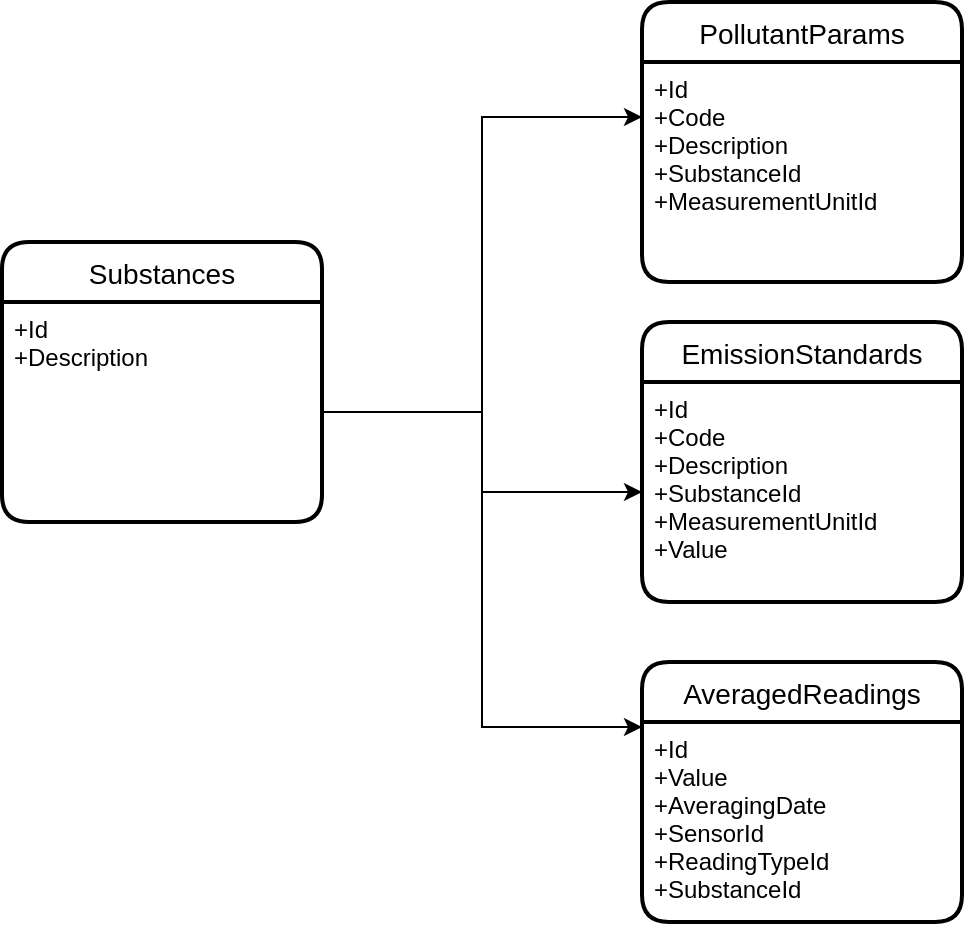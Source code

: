 <mxfile version="20.2.3" type="device"><diagram id="Wvm2a6LgbP6aaUmQ5r0d" name="Страница 1"><mxGraphModel dx="1102" dy="865" grid="1" gridSize="10" guides="1" tooltips="1" connect="1" arrows="1" fold="1" page="1" pageScale="1" pageWidth="827" pageHeight="1169" math="0" shadow="0"><root><mxCell id="0"/><mxCell id="1" parent="0"/><mxCell id="Kju0wrGIeo7Op5RaLNT2-1" value="Substances" style="swimlane;childLayout=stackLayout;horizontal=1;startSize=30;horizontalStack=0;rounded=1;fontSize=14;fontStyle=0;strokeWidth=2;resizeParent=0;resizeLast=1;shadow=0;dashed=0;align=center;" vertex="1" parent="1"><mxGeometry x="40" y="160" width="160" height="140" as="geometry"/></mxCell><mxCell id="Kju0wrGIeo7Op5RaLNT2-2" value="+Id&#10;+Description" style="align=left;strokeColor=none;fillColor=none;spacingLeft=4;fontSize=12;verticalAlign=top;resizable=0;rotatable=0;part=1;" vertex="1" parent="Kju0wrGIeo7Op5RaLNT2-1"><mxGeometry y="30" width="160" height="110" as="geometry"/></mxCell><mxCell id="Kju0wrGIeo7Op5RaLNT2-3" value="PollutantParams" style="swimlane;childLayout=stackLayout;horizontal=1;startSize=30;horizontalStack=0;rounded=1;fontSize=14;fontStyle=0;strokeWidth=2;resizeParent=0;resizeLast=1;shadow=0;dashed=0;align=center;" vertex="1" parent="1"><mxGeometry x="360" y="40" width="160" height="140" as="geometry"/></mxCell><mxCell id="Kju0wrGIeo7Op5RaLNT2-4" value="+Id&#10;+Code&#10;+Description&#10;+SubstanceId&#10;+MeasurementUnitId" style="align=left;strokeColor=none;fillColor=none;spacingLeft=4;fontSize=12;verticalAlign=top;resizable=0;rotatable=0;part=1;" vertex="1" parent="Kju0wrGIeo7Op5RaLNT2-3"><mxGeometry y="30" width="160" height="110" as="geometry"/></mxCell><mxCell id="Kju0wrGIeo7Op5RaLNT2-5" value="EmissionStandards" style="swimlane;childLayout=stackLayout;horizontal=1;startSize=30;horizontalStack=0;rounded=1;fontSize=14;fontStyle=0;strokeWidth=2;resizeParent=0;resizeLast=1;shadow=0;dashed=0;align=center;" vertex="1" parent="1"><mxGeometry x="360" y="200" width="160" height="140" as="geometry"/></mxCell><mxCell id="Kju0wrGIeo7Op5RaLNT2-6" value="+Id&#10;+Code&#10;+Description&#10;+SubstanceId&#10;+MeasurementUnitId&#10;+Value" style="align=left;strokeColor=none;fillColor=none;spacingLeft=4;fontSize=12;verticalAlign=top;resizable=0;rotatable=0;part=1;" vertex="1" parent="Kju0wrGIeo7Op5RaLNT2-5"><mxGeometry y="30" width="160" height="110" as="geometry"/></mxCell><mxCell id="Kju0wrGIeo7Op5RaLNT2-7" value="AveragedReadings" style="swimlane;childLayout=stackLayout;horizontal=1;startSize=30;horizontalStack=0;rounded=1;fontSize=14;fontStyle=0;strokeWidth=2;resizeParent=0;resizeLast=1;shadow=0;dashed=0;align=center;" vertex="1" parent="1"><mxGeometry x="360" y="370" width="160" height="130" as="geometry"/></mxCell><mxCell id="Kju0wrGIeo7Op5RaLNT2-8" value="+Id&#10;+Value&#10;+AveragingDate&#10;+SensorId&#10;+ReadingTypeId&#10;+SubstanceId" style="align=left;strokeColor=none;fillColor=none;spacingLeft=4;fontSize=12;verticalAlign=top;resizable=0;rotatable=0;part=1;" vertex="1" parent="Kju0wrGIeo7Op5RaLNT2-7"><mxGeometry y="30" width="160" height="100" as="geometry"/></mxCell><mxCell id="Kju0wrGIeo7Op5RaLNT2-9" style="edgeStyle=orthogonalEdgeStyle;rounded=0;orthogonalLoop=1;jettySize=auto;html=1;entryX=0;entryY=0.25;entryDx=0;entryDy=0;" edge="1" parent="1" source="Kju0wrGIeo7Op5RaLNT2-2" target="Kju0wrGIeo7Op5RaLNT2-4"><mxGeometry relative="1" as="geometry"/></mxCell><mxCell id="Kju0wrGIeo7Op5RaLNT2-10" style="edgeStyle=orthogonalEdgeStyle;rounded=0;orthogonalLoop=1;jettySize=auto;html=1;entryX=0;entryY=0.5;entryDx=0;entryDy=0;" edge="1" parent="1" source="Kju0wrGIeo7Op5RaLNT2-2" target="Kju0wrGIeo7Op5RaLNT2-6"><mxGeometry relative="1" as="geometry"/></mxCell><mxCell id="Kju0wrGIeo7Op5RaLNT2-11" style="edgeStyle=orthogonalEdgeStyle;rounded=0;orthogonalLoop=1;jettySize=auto;html=1;entryX=0;entryY=0.25;entryDx=0;entryDy=0;" edge="1" parent="1" source="Kju0wrGIeo7Op5RaLNT2-2" target="Kju0wrGIeo7Op5RaLNT2-7"><mxGeometry relative="1" as="geometry"/></mxCell></root></mxGraphModel></diagram></mxfile>
